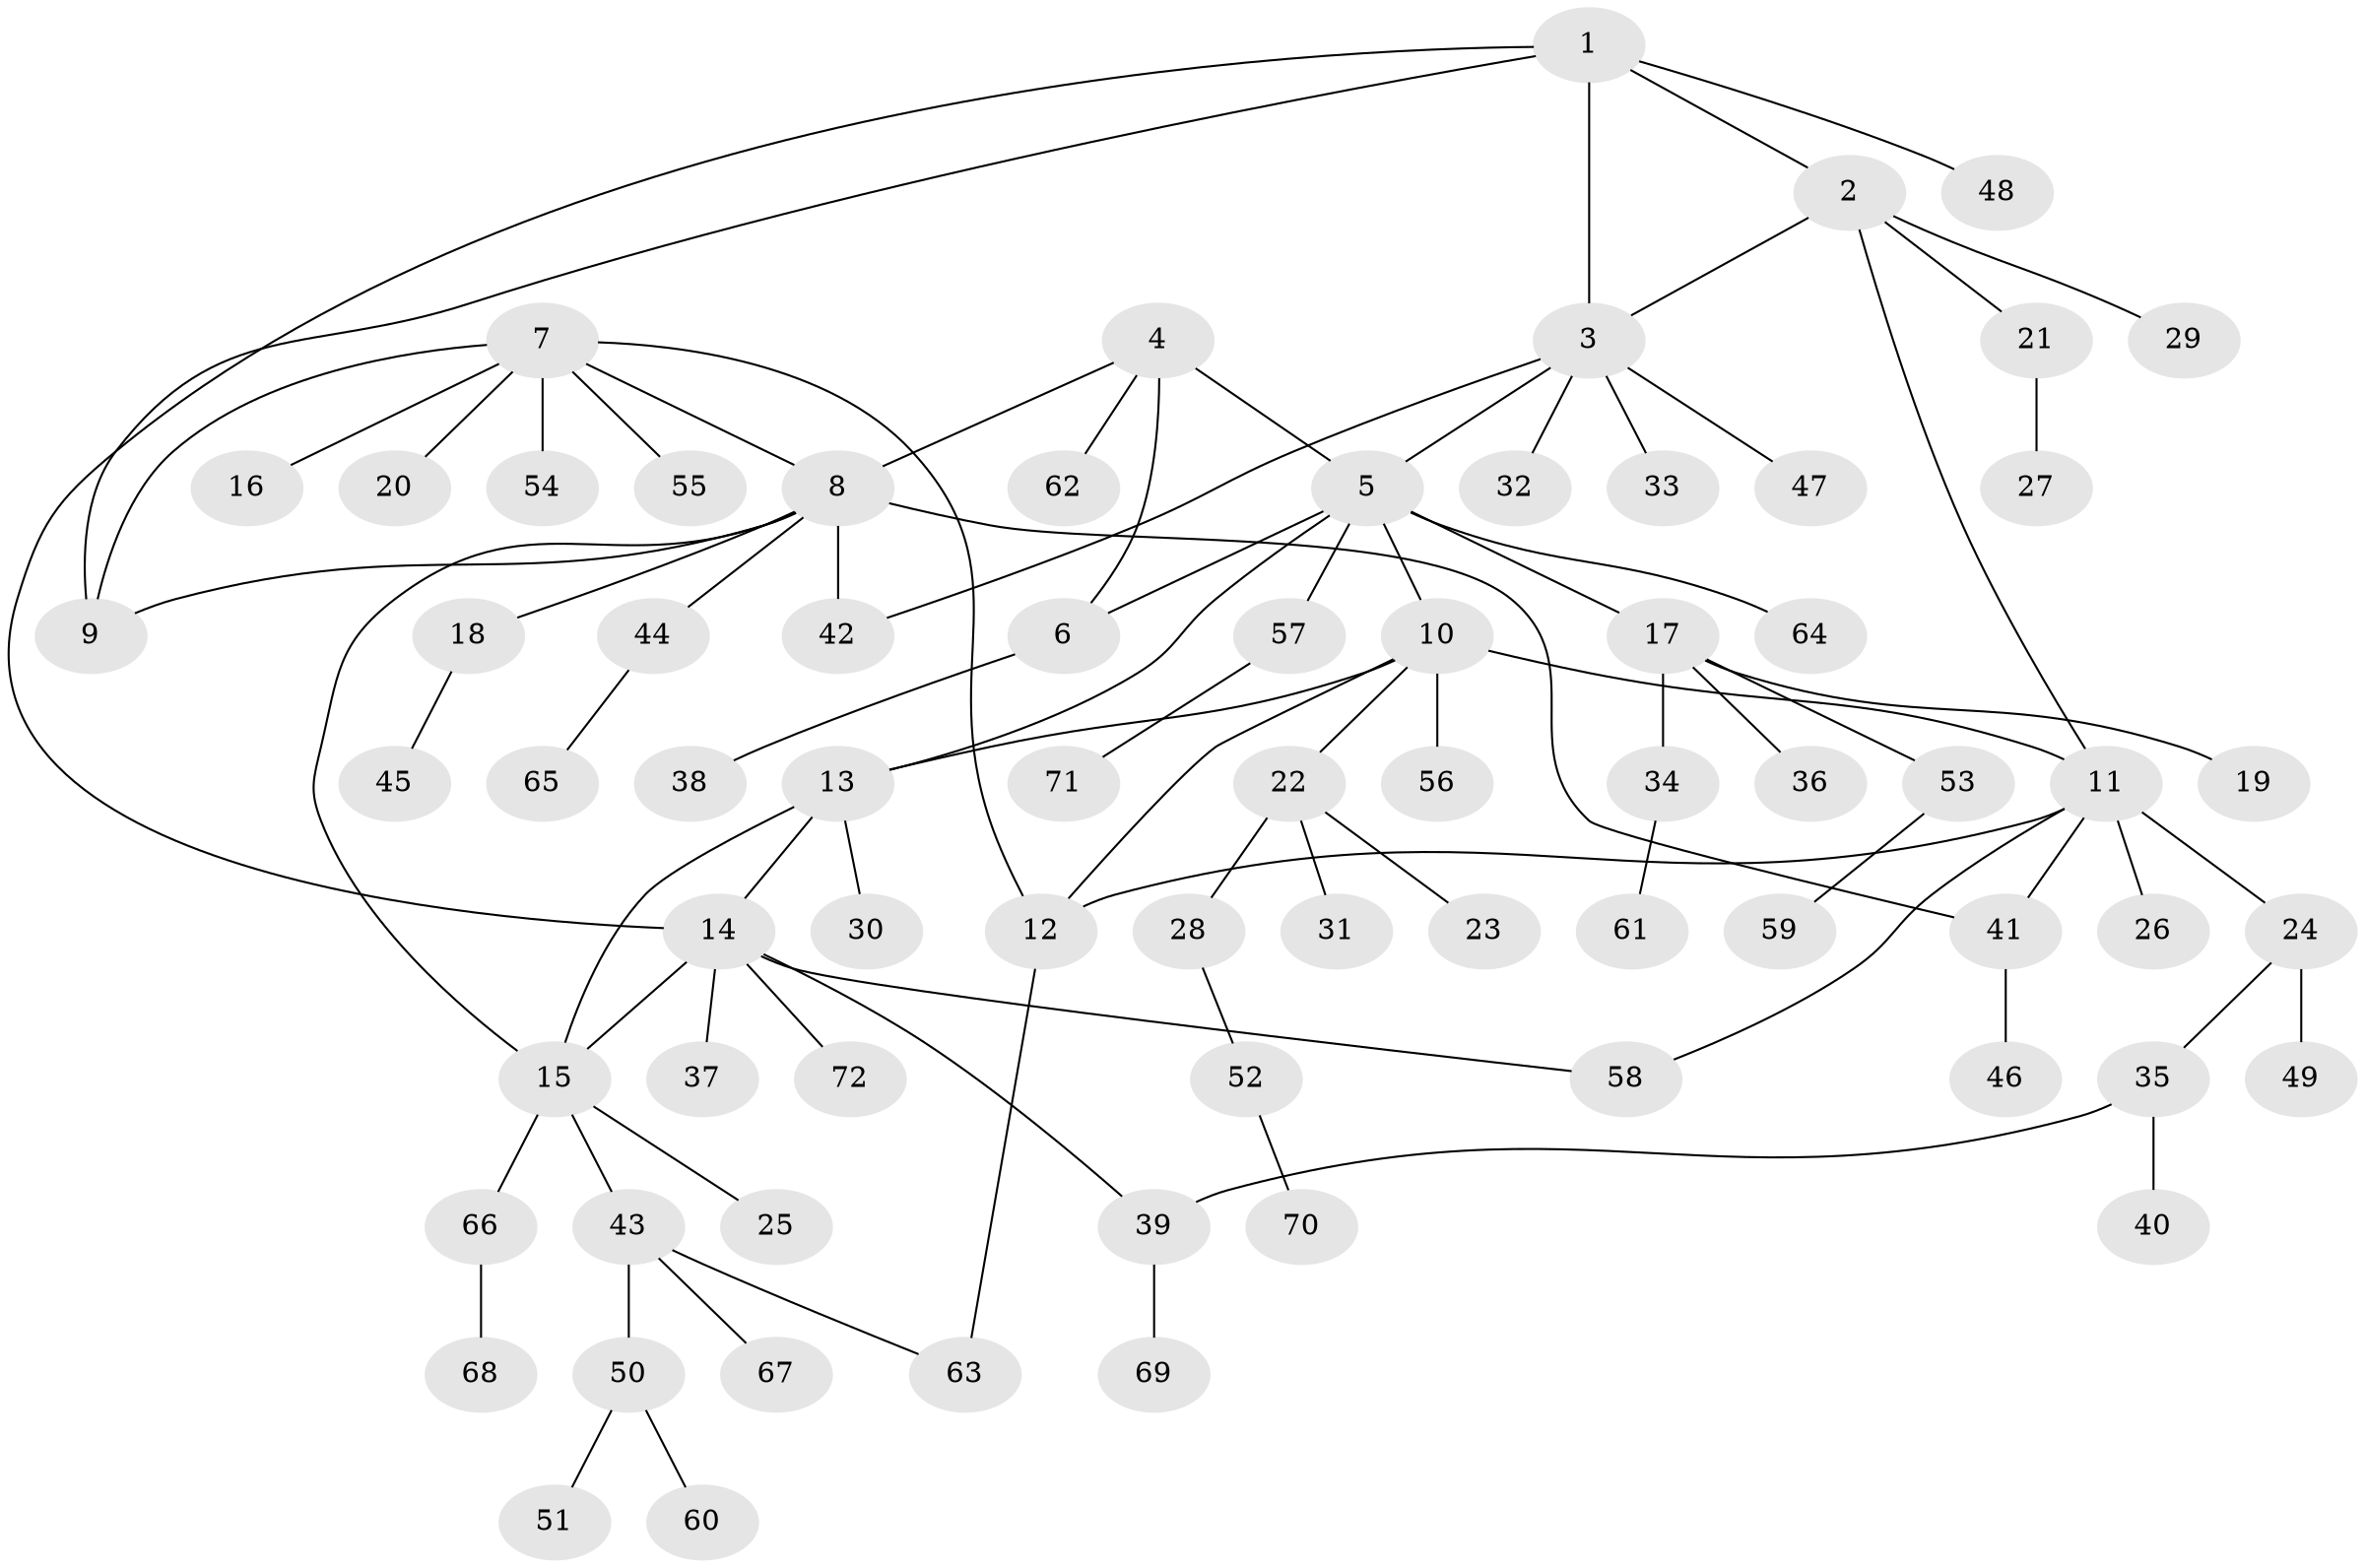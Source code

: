 // coarse degree distribution, {9: 0.02, 4: 0.08, 10: 0.02, 6: 0.04, 8: 0.04, 3: 0.04, 5: 0.04, 7: 0.02, 1: 0.6, 2: 0.1}
// Generated by graph-tools (version 1.1) at 2025/52/02/27/25 19:52:21]
// undirected, 72 vertices, 87 edges
graph export_dot {
graph [start="1"]
  node [color=gray90,style=filled];
  1;
  2;
  3;
  4;
  5;
  6;
  7;
  8;
  9;
  10;
  11;
  12;
  13;
  14;
  15;
  16;
  17;
  18;
  19;
  20;
  21;
  22;
  23;
  24;
  25;
  26;
  27;
  28;
  29;
  30;
  31;
  32;
  33;
  34;
  35;
  36;
  37;
  38;
  39;
  40;
  41;
  42;
  43;
  44;
  45;
  46;
  47;
  48;
  49;
  50;
  51;
  52;
  53;
  54;
  55;
  56;
  57;
  58;
  59;
  60;
  61;
  62;
  63;
  64;
  65;
  66;
  67;
  68;
  69;
  70;
  71;
  72;
  1 -- 2;
  1 -- 3;
  1 -- 9;
  1 -- 14;
  1 -- 48;
  2 -- 3;
  2 -- 11;
  2 -- 21;
  2 -- 29;
  3 -- 5;
  3 -- 32;
  3 -- 33;
  3 -- 42;
  3 -- 47;
  4 -- 5;
  4 -- 6;
  4 -- 8;
  4 -- 62;
  5 -- 6;
  5 -- 10;
  5 -- 13;
  5 -- 17;
  5 -- 57;
  5 -- 64;
  6 -- 38;
  7 -- 8;
  7 -- 9;
  7 -- 12;
  7 -- 16;
  7 -- 20;
  7 -- 54;
  7 -- 55;
  8 -- 9;
  8 -- 15;
  8 -- 18;
  8 -- 41;
  8 -- 42;
  8 -- 44;
  10 -- 11;
  10 -- 12;
  10 -- 13;
  10 -- 22;
  10 -- 56;
  11 -- 12;
  11 -- 24;
  11 -- 26;
  11 -- 41;
  11 -- 58;
  12 -- 63;
  13 -- 14;
  13 -- 15;
  13 -- 30;
  14 -- 15;
  14 -- 37;
  14 -- 39;
  14 -- 58;
  14 -- 72;
  15 -- 25;
  15 -- 43;
  15 -- 66;
  17 -- 19;
  17 -- 34;
  17 -- 36;
  17 -- 53;
  18 -- 45;
  21 -- 27;
  22 -- 23;
  22 -- 28;
  22 -- 31;
  24 -- 35;
  24 -- 49;
  28 -- 52;
  34 -- 61;
  35 -- 39;
  35 -- 40;
  39 -- 69;
  41 -- 46;
  43 -- 50;
  43 -- 63;
  43 -- 67;
  44 -- 65;
  50 -- 51;
  50 -- 60;
  52 -- 70;
  53 -- 59;
  57 -- 71;
  66 -- 68;
}
